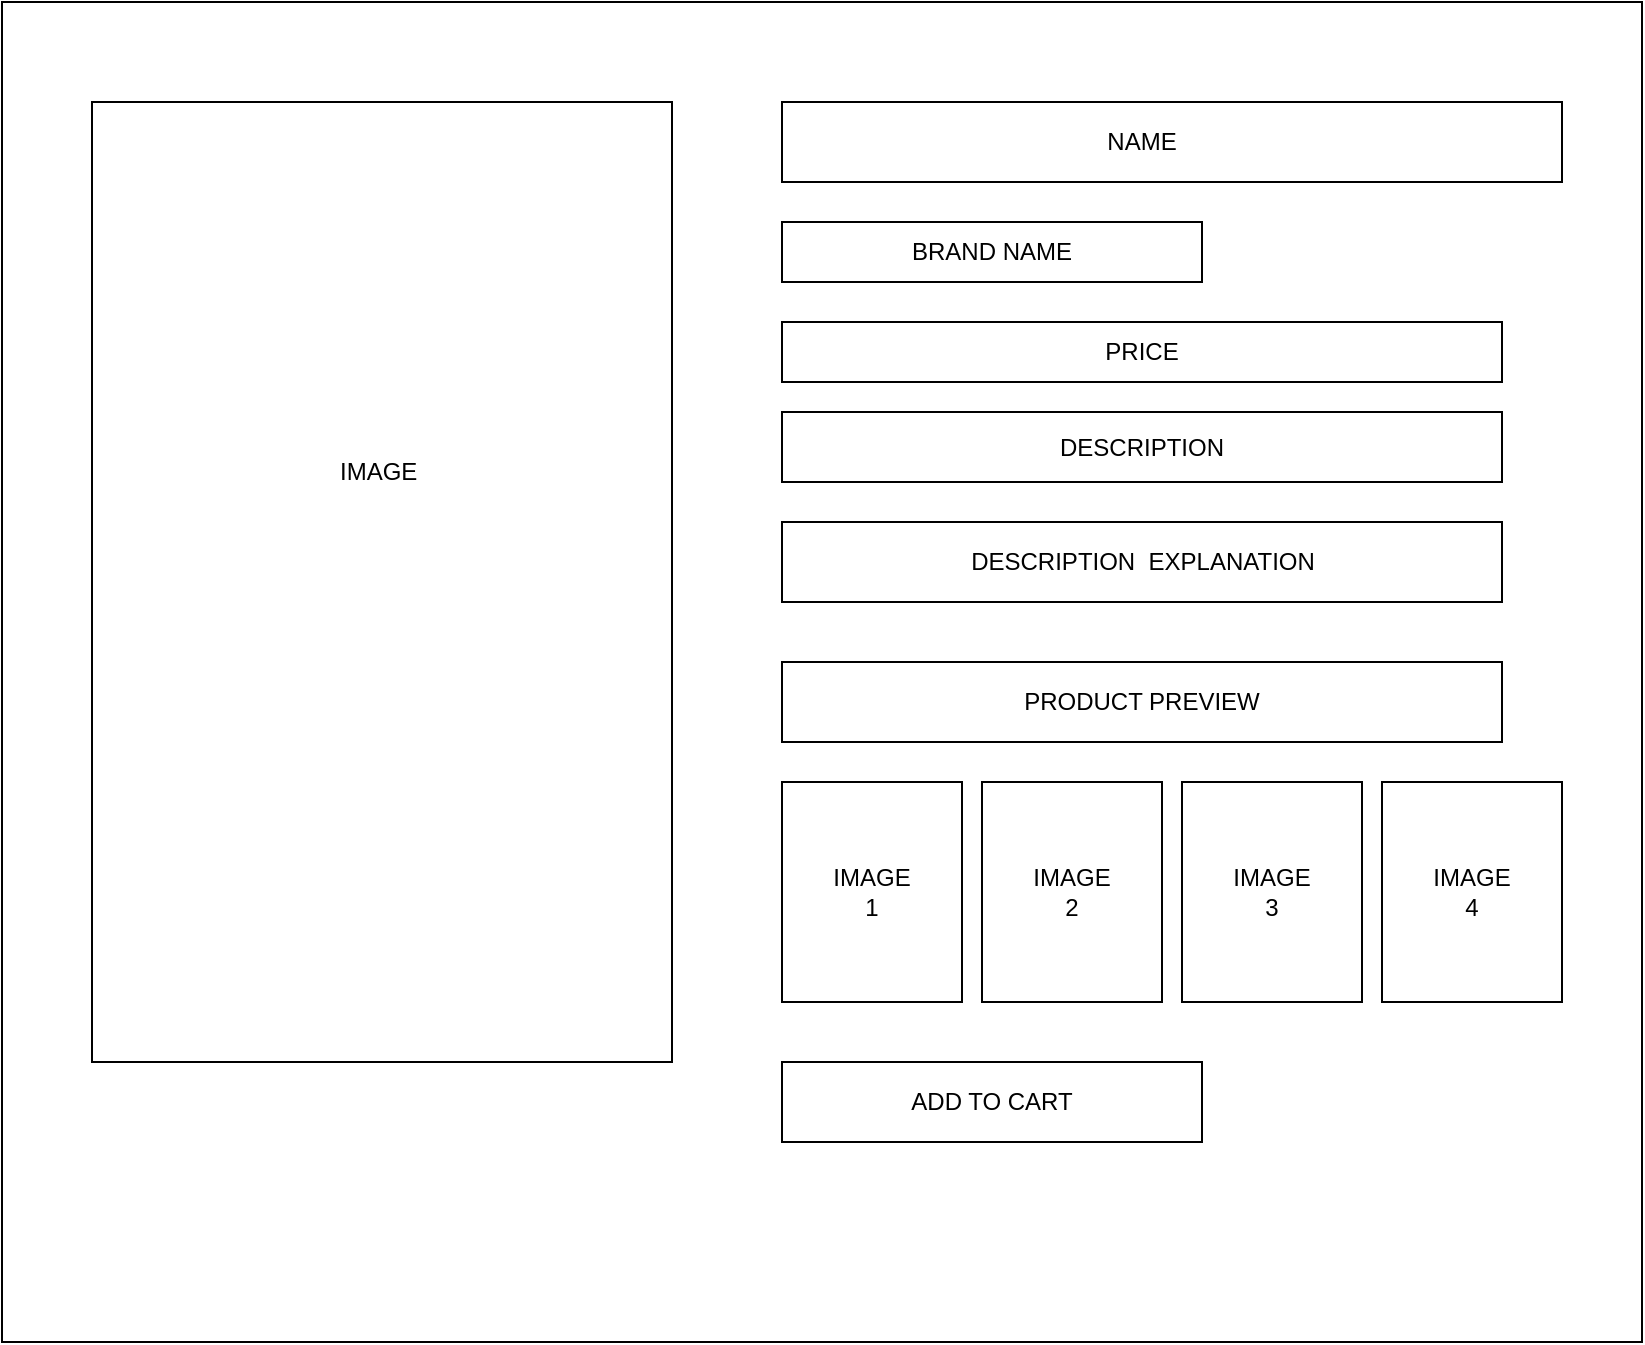 <mxfile version="14.8.0" type="github">
  <diagram id="_cFCQ1OZUubAJi0R1xdU" name="Page-1">
    <mxGraphModel dx="868" dy="425" grid="1" gridSize="10" guides="1" tooltips="1" connect="1" arrows="1" fold="1" page="1" pageScale="1" pageWidth="850" pageHeight="1100" math="0" shadow="0">
      <root>
        <mxCell id="0" />
        <mxCell id="1" parent="0" />
        <mxCell id="sJFFPznSmINYJYgsjkwS-1" value="" style="rounded=0;whiteSpace=wrap;html=1;" vertex="1" parent="1">
          <mxGeometry x="10" y="20" width="820" height="670" as="geometry" />
        </mxCell>
        <mxCell id="sJFFPznSmINYJYgsjkwS-2" value="" style="rounded=0;whiteSpace=wrap;html=1;" vertex="1" parent="1">
          <mxGeometry x="55" y="70" width="290" height="480" as="geometry" />
        </mxCell>
        <mxCell id="sJFFPznSmINYJYgsjkwS-3" value="IMAGE&amp;nbsp;" style="text;html=1;strokeColor=none;fillColor=none;align=center;verticalAlign=middle;whiteSpace=wrap;rounded=0;" vertex="1" parent="1">
          <mxGeometry x="180" y="245" width="40" height="20" as="geometry" />
        </mxCell>
        <mxCell id="sJFFPznSmINYJYgsjkwS-4" value="" style="rounded=0;whiteSpace=wrap;html=1;" vertex="1" parent="1">
          <mxGeometry x="400" y="70" width="390" height="40" as="geometry" />
        </mxCell>
        <mxCell id="sJFFPznSmINYJYgsjkwS-5" value="NAME" style="text;html=1;strokeColor=none;fillColor=none;align=center;verticalAlign=middle;whiteSpace=wrap;rounded=0;" vertex="1" parent="1">
          <mxGeometry x="560" y="80" width="40" height="20" as="geometry" />
        </mxCell>
        <mxCell id="sJFFPznSmINYJYgsjkwS-6" value="" style="rounded=0;whiteSpace=wrap;html=1;" vertex="1" parent="1">
          <mxGeometry x="400" y="130" width="210" height="30" as="geometry" />
        </mxCell>
        <mxCell id="sJFFPznSmINYJYgsjkwS-7" value="BRAND NAME&lt;br&gt;" style="text;html=1;strokeColor=none;fillColor=none;align=center;verticalAlign=middle;whiteSpace=wrap;rounded=0;" vertex="1" parent="1">
          <mxGeometry x="460" y="135" width="90" height="20" as="geometry" />
        </mxCell>
        <mxCell id="sJFFPznSmINYJYgsjkwS-8" value="" style="rounded=0;whiteSpace=wrap;html=1;" vertex="1" parent="1">
          <mxGeometry x="400" y="180" width="360" height="30" as="geometry" />
        </mxCell>
        <mxCell id="sJFFPznSmINYJYgsjkwS-9" value="PRICE" style="text;html=1;strokeColor=none;fillColor=none;align=center;verticalAlign=middle;whiteSpace=wrap;rounded=0;" vertex="1" parent="1">
          <mxGeometry x="560" y="185" width="40" height="20" as="geometry" />
        </mxCell>
        <mxCell id="sJFFPznSmINYJYgsjkwS-10" value="" style="rounded=0;whiteSpace=wrap;html=1;" vertex="1" parent="1">
          <mxGeometry x="400" y="225" width="360" height="35" as="geometry" />
        </mxCell>
        <mxCell id="sJFFPznSmINYJYgsjkwS-11" value="DESCRIPTION" style="text;html=1;strokeColor=none;fillColor=none;align=center;verticalAlign=middle;whiteSpace=wrap;rounded=0;" vertex="1" parent="1">
          <mxGeometry x="560" y="232.5" width="40" height="20" as="geometry" />
        </mxCell>
        <mxCell id="sJFFPznSmINYJYgsjkwS-12" value="" style="rounded=0;whiteSpace=wrap;html=1;" vertex="1" parent="1">
          <mxGeometry x="400" y="280" width="360" height="40" as="geometry" />
        </mxCell>
        <mxCell id="sJFFPznSmINYJYgsjkwS-13" value="DESCRIPTION&amp;nbsp; EXPLANATION" style="text;html=1;strokeColor=none;fillColor=none;align=center;verticalAlign=middle;whiteSpace=wrap;rounded=0;" vertex="1" parent="1">
          <mxGeometry x="482.5" y="290" width="195" height="20" as="geometry" />
        </mxCell>
        <mxCell id="sJFFPznSmINYJYgsjkwS-14" value="" style="rounded=0;whiteSpace=wrap;html=1;" vertex="1" parent="1">
          <mxGeometry x="400" y="350" width="360" height="40" as="geometry" />
        </mxCell>
        <mxCell id="sJFFPznSmINYJYgsjkwS-15" value="PRODUCT PREVIEW" style="text;html=1;strokeColor=none;fillColor=none;align=center;verticalAlign=middle;whiteSpace=wrap;rounded=0;" vertex="1" parent="1">
          <mxGeometry x="515" y="360" width="130" height="20" as="geometry" />
        </mxCell>
        <mxCell id="sJFFPznSmINYJYgsjkwS-16" value="" style="rounded=0;whiteSpace=wrap;html=1;" vertex="1" parent="1">
          <mxGeometry x="400" y="410" width="90" height="110" as="geometry" />
        </mxCell>
        <mxCell id="sJFFPznSmINYJYgsjkwS-18" value="" style="rounded=0;whiteSpace=wrap;html=1;" vertex="1" parent="1">
          <mxGeometry x="500" y="410" width="90" height="110" as="geometry" />
        </mxCell>
        <mxCell id="sJFFPznSmINYJYgsjkwS-19" value="" style="rounded=0;whiteSpace=wrap;html=1;" vertex="1" parent="1">
          <mxGeometry x="600" y="410" width="90" height="110" as="geometry" />
        </mxCell>
        <mxCell id="sJFFPznSmINYJYgsjkwS-20" value="" style="rounded=0;whiteSpace=wrap;html=1;" vertex="1" parent="1">
          <mxGeometry x="700" y="410" width="90" height="110" as="geometry" />
        </mxCell>
        <mxCell id="sJFFPznSmINYJYgsjkwS-21" value="IMAGE 1" style="text;html=1;strokeColor=none;fillColor=none;align=center;verticalAlign=middle;whiteSpace=wrap;rounded=0;" vertex="1" parent="1">
          <mxGeometry x="425" y="455" width="40" height="20" as="geometry" />
        </mxCell>
        <mxCell id="sJFFPznSmINYJYgsjkwS-22" value="IMAGE 2" style="text;html=1;strokeColor=none;fillColor=none;align=center;verticalAlign=middle;whiteSpace=wrap;rounded=0;" vertex="1" parent="1">
          <mxGeometry x="525" y="455" width="40" height="20" as="geometry" />
        </mxCell>
        <mxCell id="sJFFPznSmINYJYgsjkwS-23" value="IMAGE 3" style="text;html=1;strokeColor=none;fillColor=none;align=center;verticalAlign=middle;whiteSpace=wrap;rounded=0;" vertex="1" parent="1">
          <mxGeometry x="625" y="455" width="40" height="20" as="geometry" />
        </mxCell>
        <mxCell id="sJFFPznSmINYJYgsjkwS-24" value="IMAGE 4" style="text;html=1;strokeColor=none;fillColor=none;align=center;verticalAlign=middle;whiteSpace=wrap;rounded=0;" vertex="1" parent="1">
          <mxGeometry x="725" y="455" width="40" height="20" as="geometry" />
        </mxCell>
        <mxCell id="sJFFPznSmINYJYgsjkwS-25" value="" style="rounded=0;whiteSpace=wrap;html=1;" vertex="1" parent="1">
          <mxGeometry x="400" y="550" width="210" height="40" as="geometry" />
        </mxCell>
        <mxCell id="sJFFPznSmINYJYgsjkwS-26" value="ADD TO CART" style="text;html=1;strokeColor=none;fillColor=none;align=center;verticalAlign=middle;whiteSpace=wrap;rounded=0;" vertex="1" parent="1">
          <mxGeometry x="431.25" y="560" width="147.5" height="20" as="geometry" />
        </mxCell>
      </root>
    </mxGraphModel>
  </diagram>
</mxfile>
